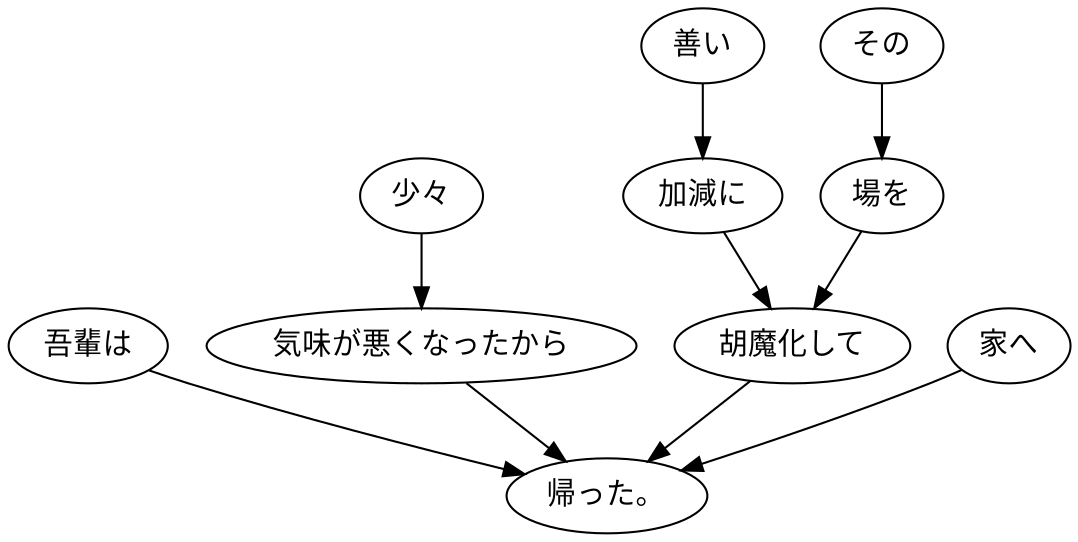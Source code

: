 digraph graph262 {
	node0 [label="吾輩は"];
	node1 [label="少々"];
	node2 [label="気味が悪くなったから"];
	node3 [label="善い"];
	node4 [label="加減に"];
	node5 [label="その"];
	node6 [label="場を"];
	node7 [label="胡魔化して"];
	node8 [label="家へ"];
	node9 [label="帰った。"];
	node0 -> node9;
	node1 -> node2;
	node2 -> node9;
	node3 -> node4;
	node4 -> node7;
	node5 -> node6;
	node6 -> node7;
	node7 -> node9;
	node8 -> node9;
}

